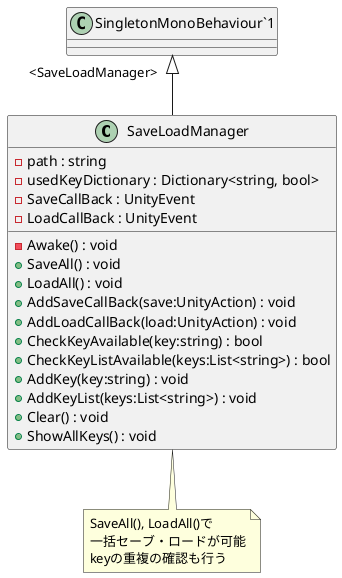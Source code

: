 @startuml
class SaveLoadManager {
    - path : string
    - usedKeyDictionary : Dictionary<string, bool>
    - SaveCallBack : UnityEvent
    - LoadCallBack : UnityEvent
    - Awake() : void
    + SaveAll() : void
    + LoadAll() : void
    + AddSaveCallBack(save:UnityAction) : void
    + AddLoadCallBack(load:UnityAction) : void
    + CheckKeyAvailable(key:string) : bool
    + CheckKeyListAvailable(keys:List<string>) : bool
    + AddKey(key:string) : void
    + AddKeyList(keys:List<string>) : void
    + Clear() : void
    + ShowAllKeys() : void
}
note bottom of SaveLoadManager
    SaveAll(), LoadAll()で
    一括セーブ・ロードが可能
    keyの重複の確認も行う
end note

"SingletonMonoBehaviour`1" "<SaveLoadManager>" <|-- SaveLoadManager
@enduml
